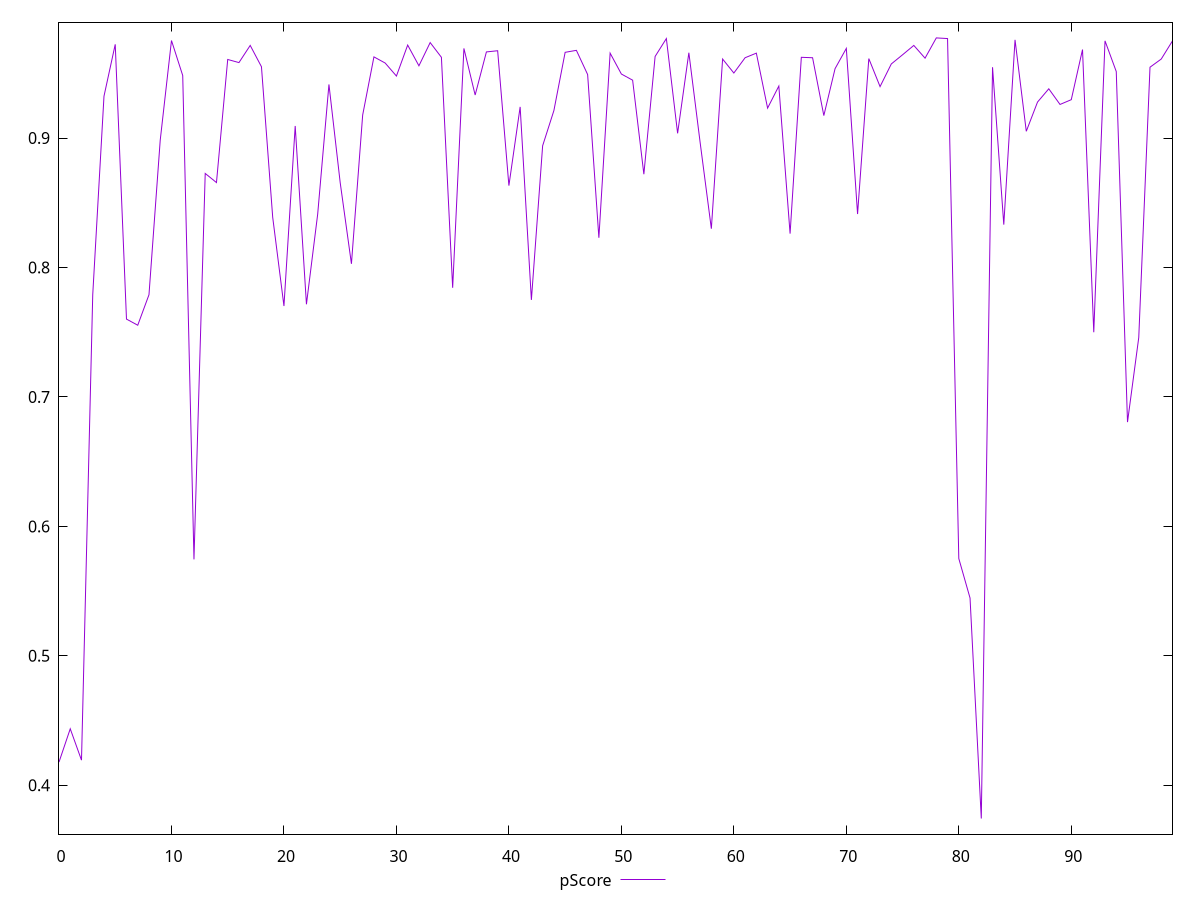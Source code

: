 reset

$pScore <<EOF
0 0.41791206577667905
1 0.44363026096554276
2 0.41941198217689546
3 0.7789916398861572
4 0.9323890011906916
5 0.9724383660125637
6 0.760154486146133
7 0.7554185742087121
8 0.7789916398861557
9 0.8984008431280894
10 0.9753859012546707
11 0.9483367494030813
12 0.5745348892898237
13 0.8726888800709279
14 0.8656451987618357
15 0.9607477926418014
16 0.9583410664183167
17 0.9716004267422558
18 0.9551326974603187
19 0.83881809923479
20 0.7702694900624145
21 0.909375633668921
22 0.7716142498111269
23 0.8413156569308811
24 0.9414647265250481
25 0.8656451987618368
26 0.8028626975320416
27 0.9178697206675309
28 0.9627484719702402
29 0.9579908955677559
30 0.9479445767689272
31 0.9718813630227761
32 0.9558566920125418
33 0.9738024749808559
34 0.962419029070613
35 0.7843351212960519
36 0.9692945062451075
37 0.9332805557015891
38 0.9665763046435457
39 0.9674969464055583
40 0.8632693970081582
41 0.924115649534549
42 0.7749716758949758
43 0.8940875405565897
44 0.9212604723782769
45 0.9662661895486295
46 0.9678005901591047
47 0.9491165180376753
48 0.8229789163732684
49 0.9656411122423983
50 0.9495041087845286
51 0.9447526343439235
52 0.8721068283815396
53 0.9630763103153024
54 0.9769110744045221
55 0.9036911761541866
56 0.9659544584721598
57 0.8967916516294535
58 0.8299948987315339
59 0.961085238235621
60 0.9502746902270824
61 0.9620879829019939
62 0.9656411122423983
63 0.9231692315882877
64 0.9402073315810724
65 0.8261766765996847
66 0.962419029070613
67 0.9620879829019934
68 0.917380153295033
69 0.9536659158568375
70 0.9692945062451064
71 0.8413156569308811
72 0.9614210860995789
73 0.9397852636632811
74 0.9572858066274506
75 0.9643715938520464
76 0.9716004267422562
77 0.9617553347899118
78 0.9774065504575717
79 0.9769110744045217
80 0.5751675412286198
81 0.5446503455956109
82 0.37431030818205474
83 0.9547683479569393
84 0.8331602161192908
85 0.9759007570850196
86 0.9052557261448062
87 0.9278475151765704
88 0.9380823962055194
89 0.9259924053879536
90 0.9296807354033136
91 0.9684030186910758
92 0.7499959858521656
93 0.9751260462677493
94 0.9514190244415479
95 0.6805783549294273
96 0.7459229264770081
97 0.9547683479569387
98 0.9610852382356216
99 0.9751260462677499
EOF

set key outside below
set xrange [0:99]
set yrange [0.3622483833365444:0.9894684753030821]
set trange [0.3622483833365444:0.9894684753030821]
set terminal svg size 640, 500 enhanced background rgb 'white'
set output "report_00019_2021-02-10T18-14-37.922Z//total-blocking-time/samples/pages+cached/pScore/values.svg"

plot $pScore title "pScore" with line

reset

